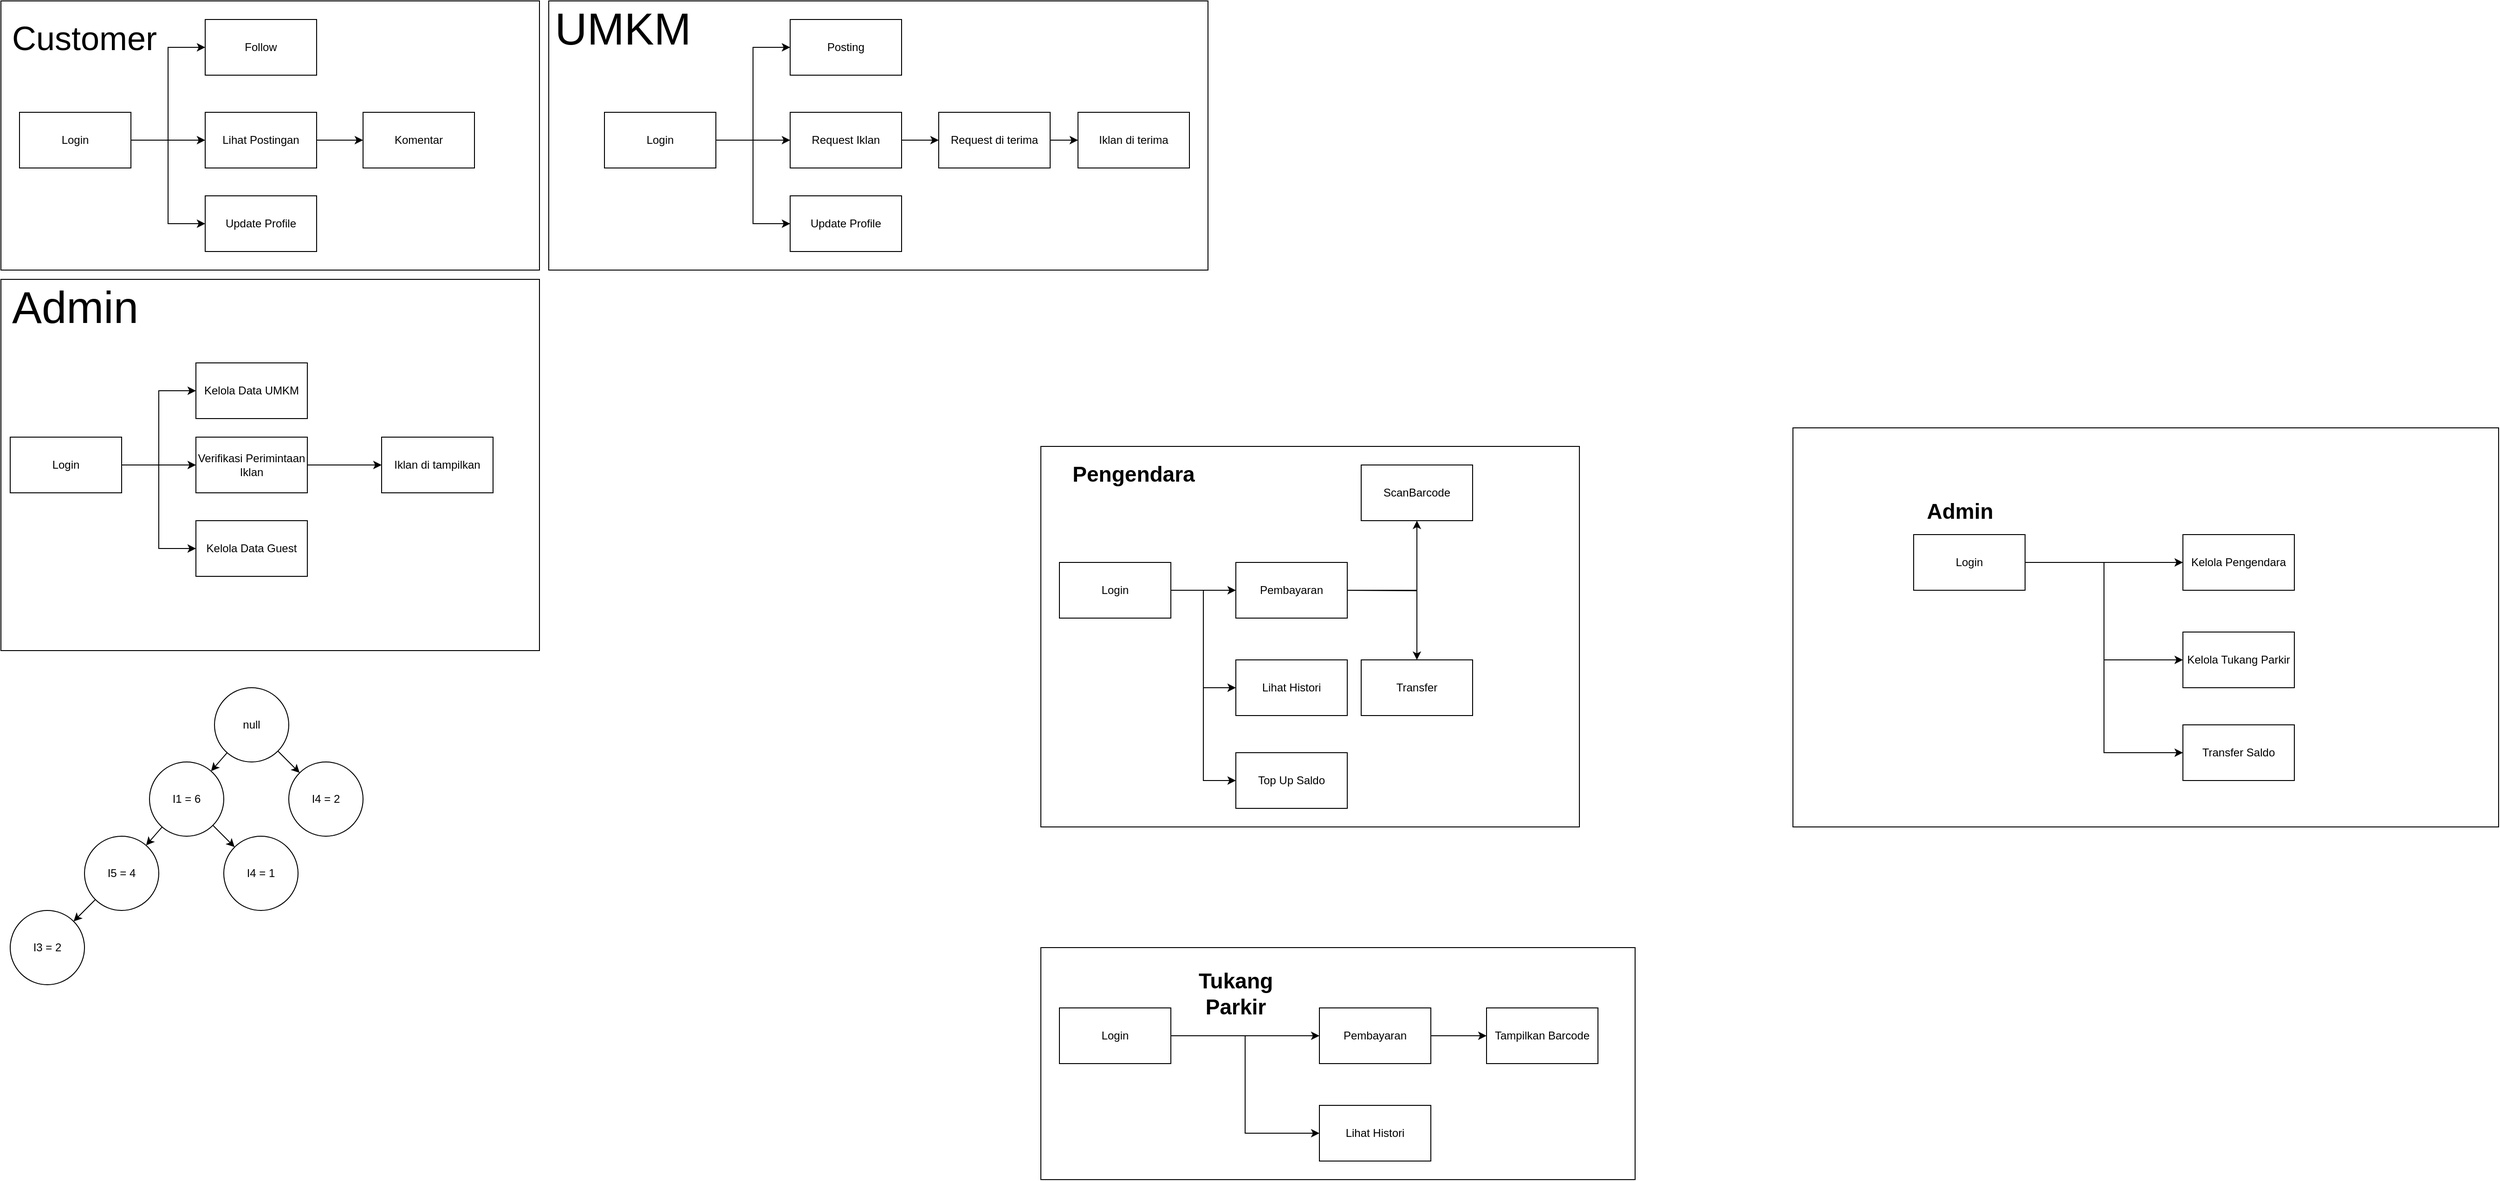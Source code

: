 <mxfile version="13.10.9" type="device"><diagram id="fWotAvbKN-ssDMu2cGYL" name="Page-1"><mxGraphModel dx="1278" dy="569" grid="1" gridSize="10" guides="1" tooltips="1" connect="1" arrows="1" fold="1" page="1" pageScale="1" pageWidth="850" pageHeight="1100" math="0" shadow="0"><root><mxCell id="0"/><mxCell id="1" parent="0"/><mxCell id="90GuAQz3XEcUmw-PwVt5-83" value="" style="rounded=0;whiteSpace=wrap;html=1;" vertex="1" parent="1"><mxGeometry x="1240" y="1100" width="580" height="410" as="geometry"/></mxCell><mxCell id="90GuAQz3XEcUmw-PwVt5-82" value="" style="rounded=0;whiteSpace=wrap;html=1;" vertex="1" parent="1"><mxGeometry x="1240" y="1640" width="640" height="250" as="geometry"/></mxCell><mxCell id="90GuAQz3XEcUmw-PwVt5-1" value="" style="rounded=0;whiteSpace=wrap;html=1;" vertex="1" parent="1"><mxGeometry x="2050" y="1080" width="760" height="430" as="geometry"/></mxCell><mxCell id="90GuAQz3XEcUmw-PwVt5-2" value="" style="rounded=0;whiteSpace=wrap;html=1;" vertex="1" parent="1"><mxGeometry x="710" y="620" width="710" height="290" as="geometry"/></mxCell><mxCell id="90GuAQz3XEcUmw-PwVt5-3" value="" style="rounded=0;whiteSpace=wrap;html=1;" vertex="1" parent="1"><mxGeometry x="120" y="620" width="580" height="290" as="geometry"/></mxCell><mxCell id="90GuAQz3XEcUmw-PwVt5-4" value="" style="rounded=0;whiteSpace=wrap;html=1;" vertex="1" parent="1"><mxGeometry x="120" y="920" width="580" height="400" as="geometry"/></mxCell><mxCell id="90GuAQz3XEcUmw-PwVt5-5" style="edgeStyle=orthogonalEdgeStyle;rounded=0;orthogonalLoop=1;jettySize=auto;html=1;exitX=1;exitY=0.5;exitDx=0;exitDy=0;entryX=0;entryY=0.5;entryDx=0;entryDy=0;" edge="1" parent="1" source="90GuAQz3XEcUmw-PwVt5-8" target="90GuAQz3XEcUmw-PwVt5-10"><mxGeometry relative="1" as="geometry"/></mxCell><mxCell id="90GuAQz3XEcUmw-PwVt5-6" style="edgeStyle=orthogonalEdgeStyle;rounded=0;orthogonalLoop=1;jettySize=auto;html=1;exitX=1;exitY=0.5;exitDx=0;exitDy=0;entryX=0;entryY=0.5;entryDx=0;entryDy=0;" edge="1" parent="1" source="90GuAQz3XEcUmw-PwVt5-8" target="90GuAQz3XEcUmw-PwVt5-11"><mxGeometry relative="1" as="geometry"/></mxCell><mxCell id="90GuAQz3XEcUmw-PwVt5-7" style="edgeStyle=orthogonalEdgeStyle;rounded=0;orthogonalLoop=1;jettySize=auto;html=1;exitX=1;exitY=0.5;exitDx=0;exitDy=0;entryX=0;entryY=0.5;entryDx=0;entryDy=0;" edge="1" parent="1" source="90GuAQz3XEcUmw-PwVt5-8" target="90GuAQz3XEcUmw-PwVt5-12"><mxGeometry relative="1" as="geometry"/></mxCell><mxCell id="90GuAQz3XEcUmw-PwVt5-8" value="Login" style="rounded=0;whiteSpace=wrap;html=1;" vertex="1" parent="1"><mxGeometry x="140" y="740" width="120" height="60" as="geometry"/></mxCell><mxCell id="90GuAQz3XEcUmw-PwVt5-9" value="" style="edgeStyle=orthogonalEdgeStyle;rounded=0;orthogonalLoop=1;jettySize=auto;html=1;" edge="1" parent="1" source="90GuAQz3XEcUmw-PwVt5-10" target="90GuAQz3XEcUmw-PwVt5-14"><mxGeometry relative="1" as="geometry"/></mxCell><mxCell id="90GuAQz3XEcUmw-PwVt5-10" value="Lihat Postingan" style="rounded=0;whiteSpace=wrap;html=1;" vertex="1" parent="1"><mxGeometry x="340" y="740" width="120" height="60" as="geometry"/></mxCell><mxCell id="90GuAQz3XEcUmw-PwVt5-11" value="Follow" style="rounded=0;whiteSpace=wrap;html=1;" vertex="1" parent="1"><mxGeometry x="340" y="640" width="120" height="60" as="geometry"/></mxCell><mxCell id="90GuAQz3XEcUmw-PwVt5-12" value="Update Profile" style="rounded=0;whiteSpace=wrap;html=1;" vertex="1" parent="1"><mxGeometry x="340" y="830" width="120" height="60" as="geometry"/></mxCell><mxCell id="90GuAQz3XEcUmw-PwVt5-13" value="&lt;font style=&quot;font-size: 36px&quot;&gt;Customer&lt;/font&gt;" style="text;html=1;strokeColor=none;fillColor=none;align=center;verticalAlign=middle;whiteSpace=wrap;rounded=0;" vertex="1" parent="1"><mxGeometry x="190" y="650" width="40" height="20" as="geometry"/></mxCell><mxCell id="90GuAQz3XEcUmw-PwVt5-14" value="Komentar" style="whiteSpace=wrap;html=1;rounded=0;" vertex="1" parent="1"><mxGeometry x="510" y="740" width="120" height="60" as="geometry"/></mxCell><mxCell id="90GuAQz3XEcUmw-PwVt5-15" style="edgeStyle=orthogonalEdgeStyle;rounded=0;orthogonalLoop=1;jettySize=auto;html=1;exitX=1;exitY=0.5;exitDx=0;exitDy=0;entryX=0;entryY=0.5;entryDx=0;entryDy=0;" edge="1" parent="1" source="90GuAQz3XEcUmw-PwVt5-18" target="90GuAQz3XEcUmw-PwVt5-20"><mxGeometry relative="1" as="geometry"/></mxCell><mxCell id="90GuAQz3XEcUmw-PwVt5-16" style="edgeStyle=orthogonalEdgeStyle;rounded=0;orthogonalLoop=1;jettySize=auto;html=1;exitX=1;exitY=0.5;exitDx=0;exitDy=0;entryX=0;entryY=0.5;entryDx=0;entryDy=0;" edge="1" parent="1" source="90GuAQz3XEcUmw-PwVt5-18" target="90GuAQz3XEcUmw-PwVt5-21"><mxGeometry relative="1" as="geometry"/></mxCell><mxCell id="90GuAQz3XEcUmw-PwVt5-17" style="edgeStyle=orthogonalEdgeStyle;rounded=0;orthogonalLoop=1;jettySize=auto;html=1;exitX=1;exitY=0.5;exitDx=0;exitDy=0;entryX=0;entryY=0.5;entryDx=0;entryDy=0;" edge="1" parent="1" source="90GuAQz3XEcUmw-PwVt5-18" target="90GuAQz3XEcUmw-PwVt5-22"><mxGeometry relative="1" as="geometry"/></mxCell><mxCell id="90GuAQz3XEcUmw-PwVt5-18" value="Login" style="rounded=0;whiteSpace=wrap;html=1;" vertex="1" parent="1"><mxGeometry x="770" y="740" width="120" height="60" as="geometry"/></mxCell><mxCell id="90GuAQz3XEcUmw-PwVt5-19" value="" style="edgeStyle=orthogonalEdgeStyle;rounded=0;orthogonalLoop=1;jettySize=auto;html=1;" edge="1" parent="1" source="90GuAQz3XEcUmw-PwVt5-20" target="90GuAQz3XEcUmw-PwVt5-25"><mxGeometry relative="1" as="geometry"/></mxCell><mxCell id="90GuAQz3XEcUmw-PwVt5-20" value="Request Iklan" style="rounded=0;whiteSpace=wrap;html=1;" vertex="1" parent="1"><mxGeometry x="970" y="740" width="120" height="60" as="geometry"/></mxCell><mxCell id="90GuAQz3XEcUmw-PwVt5-21" value="Posting" style="rounded=0;whiteSpace=wrap;html=1;" vertex="1" parent="1"><mxGeometry x="970" y="640" width="120" height="60" as="geometry"/></mxCell><mxCell id="90GuAQz3XEcUmw-PwVt5-22" value="Update Profile" style="rounded=0;whiteSpace=wrap;html=1;" vertex="1" parent="1"><mxGeometry x="970" y="830" width="120" height="60" as="geometry"/></mxCell><mxCell id="90GuAQz3XEcUmw-PwVt5-23" value="&lt;font style=&quot;font-size: 48px&quot;&gt;UMKM&lt;/font&gt;" style="text;html=1;strokeColor=none;fillColor=none;align=center;verticalAlign=middle;whiteSpace=wrap;rounded=0;" vertex="1" parent="1"><mxGeometry x="770" y="640" width="40" height="20" as="geometry"/></mxCell><mxCell id="90GuAQz3XEcUmw-PwVt5-24" value="" style="edgeStyle=orthogonalEdgeStyle;rounded=0;orthogonalLoop=1;jettySize=auto;html=1;" edge="1" parent="1" source="90GuAQz3XEcUmw-PwVt5-25" target="90GuAQz3XEcUmw-PwVt5-34"><mxGeometry relative="1" as="geometry"/></mxCell><mxCell id="90GuAQz3XEcUmw-PwVt5-25" value="Request di terima" style="whiteSpace=wrap;html=1;rounded=0;" vertex="1" parent="1"><mxGeometry x="1130" y="740" width="120" height="60" as="geometry"/></mxCell><mxCell id="90GuAQz3XEcUmw-PwVt5-26" value="" style="edgeStyle=orthogonalEdgeStyle;rounded=0;orthogonalLoop=1;jettySize=auto;html=1;" edge="1" parent="1" source="90GuAQz3XEcUmw-PwVt5-29" target="90GuAQz3XEcUmw-PwVt5-32"><mxGeometry relative="1" as="geometry"/></mxCell><mxCell id="90GuAQz3XEcUmw-PwVt5-27" style="edgeStyle=orthogonalEdgeStyle;rounded=0;orthogonalLoop=1;jettySize=auto;html=1;exitX=1;exitY=0.5;exitDx=0;exitDy=0;entryX=0;entryY=0.5;entryDx=0;entryDy=0;" edge="1" parent="1" source="90GuAQz3XEcUmw-PwVt5-29" target="90GuAQz3XEcUmw-PwVt5-36"><mxGeometry relative="1" as="geometry"/></mxCell><mxCell id="90GuAQz3XEcUmw-PwVt5-28" style="edgeStyle=orthogonalEdgeStyle;rounded=0;orthogonalLoop=1;jettySize=auto;html=1;exitX=1;exitY=0.5;exitDx=0;exitDy=0;entryX=0;entryY=0.5;entryDx=0;entryDy=0;" edge="1" parent="1" source="90GuAQz3XEcUmw-PwVt5-29" target="90GuAQz3XEcUmw-PwVt5-35"><mxGeometry relative="1" as="geometry"/></mxCell><mxCell id="90GuAQz3XEcUmw-PwVt5-29" value="Login" style="rounded=0;whiteSpace=wrap;html=1;" vertex="1" parent="1"><mxGeometry x="130" y="1090" width="120" height="60" as="geometry"/></mxCell><mxCell id="90GuAQz3XEcUmw-PwVt5-30" value="&lt;font style=&quot;font-size: 48px&quot;&gt;Admin&lt;/font&gt;" style="text;html=1;strokeColor=none;fillColor=none;align=center;verticalAlign=middle;whiteSpace=wrap;rounded=0;" vertex="1" parent="1"><mxGeometry x="180" y="940" width="40" height="20" as="geometry"/></mxCell><mxCell id="90GuAQz3XEcUmw-PwVt5-31" value="" style="edgeStyle=orthogonalEdgeStyle;rounded=0;orthogonalLoop=1;jettySize=auto;html=1;" edge="1" parent="1" source="90GuAQz3XEcUmw-PwVt5-32" target="90GuAQz3XEcUmw-PwVt5-33"><mxGeometry relative="1" as="geometry"/></mxCell><mxCell id="90GuAQz3XEcUmw-PwVt5-32" value="Verifikasi Perimintaan Iklan" style="whiteSpace=wrap;html=1;rounded=0;" vertex="1" parent="1"><mxGeometry x="330" y="1090" width="120" height="60" as="geometry"/></mxCell><mxCell id="90GuAQz3XEcUmw-PwVt5-33" value="Iklan di tampilkan" style="whiteSpace=wrap;html=1;rounded=0;" vertex="1" parent="1"><mxGeometry x="530" y="1090" width="120" height="60" as="geometry"/></mxCell><mxCell id="90GuAQz3XEcUmw-PwVt5-34" value="Iklan di terima" style="whiteSpace=wrap;html=1;rounded=0;" vertex="1" parent="1"><mxGeometry x="1280" y="740" width="120" height="60" as="geometry"/></mxCell><mxCell id="90GuAQz3XEcUmw-PwVt5-35" value="Kelola Data UMKM" style="whiteSpace=wrap;html=1;rounded=0;" vertex="1" parent="1"><mxGeometry x="330" y="1010" width="120" height="60" as="geometry"/></mxCell><mxCell id="90GuAQz3XEcUmw-PwVt5-36" value="Kelola Data Guest" style="whiteSpace=wrap;html=1;rounded=0;" vertex="1" parent="1"><mxGeometry x="330" y="1180" width="120" height="60" as="geometry"/></mxCell><mxCell id="90GuAQz3XEcUmw-PwVt5-37" value="" style="rounded=0;orthogonalLoop=1;jettySize=auto;html=1;" edge="1" parent="1" source="90GuAQz3XEcUmw-PwVt5-39" target="90GuAQz3XEcUmw-PwVt5-41"><mxGeometry relative="1" as="geometry"/></mxCell><mxCell id="90GuAQz3XEcUmw-PwVt5-38" value="" style="edgeStyle=none;rounded=0;orthogonalLoop=1;jettySize=auto;html=1;" edge="1" parent="1" source="90GuAQz3XEcUmw-PwVt5-39" target="90GuAQz3XEcUmw-PwVt5-48"><mxGeometry relative="1" as="geometry"/></mxCell><mxCell id="90GuAQz3XEcUmw-PwVt5-39" value="null" style="ellipse;whiteSpace=wrap;html=1;aspect=fixed;" vertex="1" parent="1"><mxGeometry x="350" y="1360" width="80" height="80" as="geometry"/></mxCell><mxCell id="90GuAQz3XEcUmw-PwVt5-40" value="" style="edgeStyle=none;rounded=0;orthogonalLoop=1;jettySize=auto;html=1;" edge="1" parent="1" source="90GuAQz3XEcUmw-PwVt5-41" target="90GuAQz3XEcUmw-PwVt5-44"><mxGeometry relative="1" as="geometry"/></mxCell><mxCell id="90GuAQz3XEcUmw-PwVt5-41" value="I1 = 6" style="ellipse;whiteSpace=wrap;html=1;aspect=fixed;" vertex="1" parent="1"><mxGeometry x="280" y="1440" width="80" height="80" as="geometry"/></mxCell><mxCell id="90GuAQz3XEcUmw-PwVt5-42" value="" style="edgeStyle=none;rounded=0;orthogonalLoop=1;jettySize=auto;html=1;" edge="1" parent="1" source="90GuAQz3XEcUmw-PwVt5-44" target="90GuAQz3XEcUmw-PwVt5-46"><mxGeometry relative="1" as="geometry"/></mxCell><mxCell id="90GuAQz3XEcUmw-PwVt5-43" value="" style="edgeStyle=none;rounded=0;orthogonalLoop=1;jettySize=auto;html=1;exitX=1;exitY=1;exitDx=0;exitDy=0;" edge="1" parent="1" source="90GuAQz3XEcUmw-PwVt5-41" target="90GuAQz3XEcUmw-PwVt5-47"><mxGeometry relative="1" as="geometry"/></mxCell><mxCell id="90GuAQz3XEcUmw-PwVt5-44" value="I5 = 4" style="ellipse;whiteSpace=wrap;html=1;aspect=fixed;" vertex="1" parent="1"><mxGeometry x="210" y="1520" width="80" height="80" as="geometry"/></mxCell><mxCell id="90GuAQz3XEcUmw-PwVt5-45" style="edgeStyle=none;rounded=0;orthogonalLoop=1;jettySize=auto;html=1;exitX=0.5;exitY=1;exitDx=0;exitDy=0;" edge="1" parent="1" source="90GuAQz3XEcUmw-PwVt5-41" target="90GuAQz3XEcUmw-PwVt5-41"><mxGeometry relative="1" as="geometry"/></mxCell><mxCell id="90GuAQz3XEcUmw-PwVt5-46" value="I3 = 2" style="ellipse;whiteSpace=wrap;html=1;aspect=fixed;" vertex="1" parent="1"><mxGeometry x="130" y="1600" width="80" height="80" as="geometry"/></mxCell><mxCell id="90GuAQz3XEcUmw-PwVt5-47" value="I4 = 1" style="ellipse;whiteSpace=wrap;html=1;aspect=fixed;" vertex="1" parent="1"><mxGeometry x="360" y="1520" width="80" height="80" as="geometry"/></mxCell><mxCell id="90GuAQz3XEcUmw-PwVt5-48" value="I4 = 2" style="ellipse;whiteSpace=wrap;html=1;aspect=fixed;" vertex="1" parent="1"><mxGeometry x="430" y="1440" width="80" height="80" as="geometry"/></mxCell><mxCell id="90GuAQz3XEcUmw-PwVt5-49" value="" style="edgeStyle=orthogonalEdgeStyle;rounded=0;orthogonalLoop=1;jettySize=auto;html=1;" edge="1" parent="1" source="90GuAQz3XEcUmw-PwVt5-52" target="90GuAQz3XEcUmw-PwVt5-55"><mxGeometry relative="1" as="geometry"/></mxCell><mxCell id="90GuAQz3XEcUmw-PwVt5-50" style="edgeStyle=orthogonalEdgeStyle;rounded=0;orthogonalLoop=1;jettySize=auto;html=1;exitX=1;exitY=0.5;exitDx=0;exitDy=0;entryX=0;entryY=0.5;entryDx=0;entryDy=0;" edge="1" parent="1" source="90GuAQz3XEcUmw-PwVt5-52" target="90GuAQz3XEcUmw-PwVt5-61"><mxGeometry relative="1" as="geometry"/></mxCell><mxCell id="90GuAQz3XEcUmw-PwVt5-51" style="edgeStyle=orthogonalEdgeStyle;rounded=0;orthogonalLoop=1;jettySize=auto;html=1;entryX=0;entryY=0.5;entryDx=0;entryDy=0;fontSize=23;" edge="1" parent="1" source="90GuAQz3XEcUmw-PwVt5-52" target="90GuAQz3XEcUmw-PwVt5-80"><mxGeometry relative="1" as="geometry"/></mxCell><mxCell id="90GuAQz3XEcUmw-PwVt5-52" value="Login" style="rounded=0;whiteSpace=wrap;html=1;" vertex="1" parent="1"><mxGeometry x="1260" y="1225" width="120" height="60" as="geometry"/></mxCell><mxCell id="90GuAQz3XEcUmw-PwVt5-53" value="" style="edgeStyle=orthogonalEdgeStyle;rounded=0;orthogonalLoop=1;jettySize=auto;html=1;exitX=1;exitY=0.5;exitDx=0;exitDy=0;" edge="1" parent="1" source="90GuAQz3XEcUmw-PwVt5-55" target="90GuAQz3XEcUmw-PwVt5-57"><mxGeometry relative="1" as="geometry"><mxPoint x="1650" y="1230" as="sourcePoint"/></mxGeometry></mxCell><mxCell id="90GuAQz3XEcUmw-PwVt5-54" value="" style="edgeStyle=orthogonalEdgeStyle;rounded=0;orthogonalLoop=1;jettySize=auto;html=1;" edge="1" parent="1" target="90GuAQz3XEcUmw-PwVt5-59"><mxGeometry relative="1" as="geometry"><mxPoint x="1560" y="1255" as="sourcePoint"/></mxGeometry></mxCell><mxCell id="90GuAQz3XEcUmw-PwVt5-55" value="Pembayaran" style="rounded=0;whiteSpace=wrap;html=1;" vertex="1" parent="1"><mxGeometry x="1450" y="1225" width="120" height="60" as="geometry"/></mxCell><mxCell id="90GuAQz3XEcUmw-PwVt5-57" value="ScanBarcode" style="whiteSpace=wrap;html=1;rounded=0;" vertex="1" parent="1"><mxGeometry x="1585" y="1120" width="120" height="60" as="geometry"/></mxCell><mxCell id="90GuAQz3XEcUmw-PwVt5-59" value="Transfer" style="rounded=0;whiteSpace=wrap;html=1;" vertex="1" parent="1"><mxGeometry x="1585" y="1330" width="120" height="60" as="geometry"/></mxCell><mxCell id="90GuAQz3XEcUmw-PwVt5-61" value="Lihat Histori" style="rounded=0;whiteSpace=wrap;html=1;" vertex="1" parent="1"><mxGeometry x="1450" y="1330" width="120" height="60" as="geometry"/></mxCell><mxCell id="90GuAQz3XEcUmw-PwVt5-62" value="Pengendara" style="text;html=1;strokeColor=none;fillColor=none;align=center;verticalAlign=middle;whiteSpace=wrap;rounded=0;fontSize=23;fontStyle=1" vertex="1" parent="1"><mxGeometry x="1320" y="1120" width="40" height="20" as="geometry"/></mxCell><mxCell id="90GuAQz3XEcUmw-PwVt5-63" value="" style="edgeStyle=orthogonalEdgeStyle;rounded=0;orthogonalLoop=1;jettySize=auto;html=1;" edge="1" parent="1" source="90GuAQz3XEcUmw-PwVt5-66" target="90GuAQz3XEcUmw-PwVt5-68"><mxGeometry relative="1" as="geometry"/></mxCell><mxCell id="90GuAQz3XEcUmw-PwVt5-64" style="edgeStyle=orthogonalEdgeStyle;rounded=0;orthogonalLoop=1;jettySize=auto;html=1;exitX=1;exitY=0.5;exitDx=0;exitDy=0;entryX=0;entryY=0.5;entryDx=0;entryDy=0;" edge="1" parent="1" source="90GuAQz3XEcUmw-PwVt5-66" target="90GuAQz3XEcUmw-PwVt5-70"><mxGeometry relative="1" as="geometry"/></mxCell><mxCell id="90GuAQz3XEcUmw-PwVt5-66" value="Login" style="rounded=0;whiteSpace=wrap;html=1;" vertex="1" parent="1"><mxGeometry x="1260" y="1705" width="120" height="60" as="geometry"/></mxCell><mxCell id="90GuAQz3XEcUmw-PwVt5-67" value="" style="edgeStyle=orthogonalEdgeStyle;rounded=0;orthogonalLoop=1;jettySize=auto;html=1;exitX=1;exitY=0.5;exitDx=0;exitDy=0;" edge="1" parent="1" source="90GuAQz3XEcUmw-PwVt5-68" target="90GuAQz3XEcUmw-PwVt5-69"><mxGeometry relative="1" as="geometry"><mxPoint x="1740" y="1710" as="sourcePoint"/></mxGeometry></mxCell><mxCell id="90GuAQz3XEcUmw-PwVt5-68" value="Pembayaran" style="rounded=0;whiteSpace=wrap;html=1;" vertex="1" parent="1"><mxGeometry x="1540" y="1705" width="120" height="60" as="geometry"/></mxCell><mxCell id="90GuAQz3XEcUmw-PwVt5-69" value="Tampilkan Barcode" style="whiteSpace=wrap;html=1;rounded=0;" vertex="1" parent="1"><mxGeometry x="1720" y="1705" width="120" height="60" as="geometry"/></mxCell><mxCell id="90GuAQz3XEcUmw-PwVt5-70" value="Lihat Histori" style="rounded=0;whiteSpace=wrap;html=1;" vertex="1" parent="1"><mxGeometry x="1540" y="1810" width="120" height="60" as="geometry"/></mxCell><mxCell id="90GuAQz3XEcUmw-PwVt5-71" value="Tukang Parkir" style="text;html=1;strokeColor=none;fillColor=none;align=center;verticalAlign=middle;whiteSpace=wrap;rounded=0;fontSize=23;fontStyle=1" vertex="1" parent="1"><mxGeometry x="1430" y="1680" width="40" height="20" as="geometry"/></mxCell><mxCell id="90GuAQz3XEcUmw-PwVt5-73" value="" style="edgeStyle=orthogonalEdgeStyle;rounded=0;orthogonalLoop=1;jettySize=auto;html=1;" edge="1" parent="1" source="90GuAQz3XEcUmw-PwVt5-76" target="90GuAQz3XEcUmw-PwVt5-77"><mxGeometry relative="1" as="geometry"/></mxCell><mxCell id="90GuAQz3XEcUmw-PwVt5-74" style="edgeStyle=orthogonalEdgeStyle;rounded=0;orthogonalLoop=1;jettySize=auto;html=1;exitX=1;exitY=0.5;exitDx=0;exitDy=0;entryX=0;entryY=0.5;entryDx=0;entryDy=0;" edge="1" parent="1" source="90GuAQz3XEcUmw-PwVt5-76" target="90GuAQz3XEcUmw-PwVt5-78"><mxGeometry relative="1" as="geometry"/></mxCell><mxCell id="90GuAQz3XEcUmw-PwVt5-75" style="edgeStyle=orthogonalEdgeStyle;rounded=0;orthogonalLoop=1;jettySize=auto;html=1;entryX=0;entryY=0.5;entryDx=0;entryDy=0;fontSize=23;" edge="1" parent="1" source="90GuAQz3XEcUmw-PwVt5-76" target="90GuAQz3XEcUmw-PwVt5-81"><mxGeometry relative="1" as="geometry"/></mxCell><mxCell id="90GuAQz3XEcUmw-PwVt5-76" value="Login" style="rounded=0;whiteSpace=wrap;html=1;" vertex="1" parent="1"><mxGeometry x="2180" y="1195" width="120" height="60" as="geometry"/></mxCell><mxCell id="90GuAQz3XEcUmw-PwVt5-77" value="Kelola Pengendara" style="rounded=0;whiteSpace=wrap;html=1;" vertex="1" parent="1"><mxGeometry x="2470" y="1195" width="120" height="60" as="geometry"/></mxCell><mxCell id="90GuAQz3XEcUmw-PwVt5-78" value="Kelola Tukang Parkir" style="rounded=0;whiteSpace=wrap;html=1;" vertex="1" parent="1"><mxGeometry x="2470" y="1300" width="120" height="60" as="geometry"/></mxCell><mxCell id="90GuAQz3XEcUmw-PwVt5-79" value="Admin" style="text;html=1;strokeColor=none;fillColor=none;align=center;verticalAlign=middle;whiteSpace=wrap;rounded=0;fontSize=23;fontStyle=1" vertex="1" parent="1"><mxGeometry x="2210" y="1160" width="40" height="20" as="geometry"/></mxCell><mxCell id="90GuAQz3XEcUmw-PwVt5-80" value="Top Up Saldo" style="rounded=0;whiteSpace=wrap;html=1;" vertex="1" parent="1"><mxGeometry x="1450" y="1430" width="120" height="60" as="geometry"/></mxCell><mxCell id="90GuAQz3XEcUmw-PwVt5-81" value="Transfer Saldo" style="rounded=0;whiteSpace=wrap;html=1;" vertex="1" parent="1"><mxGeometry x="2470" y="1400" width="120" height="60" as="geometry"/></mxCell></root></mxGraphModel></diagram></mxfile>